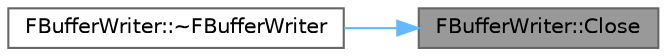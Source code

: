 digraph "FBufferWriter::Close"
{
 // INTERACTIVE_SVG=YES
 // LATEX_PDF_SIZE
  bgcolor="transparent";
  edge [fontname=Helvetica,fontsize=10,labelfontname=Helvetica,labelfontsize=10];
  node [fontname=Helvetica,fontsize=10,shape=box,height=0.2,width=0.4];
  rankdir="RL";
  Node1 [id="Node000001",label="FBufferWriter::Close",height=0.2,width=0.4,color="gray40", fillcolor="grey60", style="filled", fontcolor="black",tooltip="Attempts to close and finalize any handles used for backing data storage, returns true if it succeede..."];
  Node1 -> Node2 [id="edge1_Node000001_Node000002",dir="back",color="steelblue1",style="solid",tooltip=" "];
  Node2 [id="Node000002",label="FBufferWriter::~FBufferWriter",height=0.2,width=0.4,color="grey40", fillcolor="white", style="filled",URL="$d0/d97/classFBufferWriter.html#af7339e77fe909f14a1a1c4f2494487d4",tooltip=" "];
}
